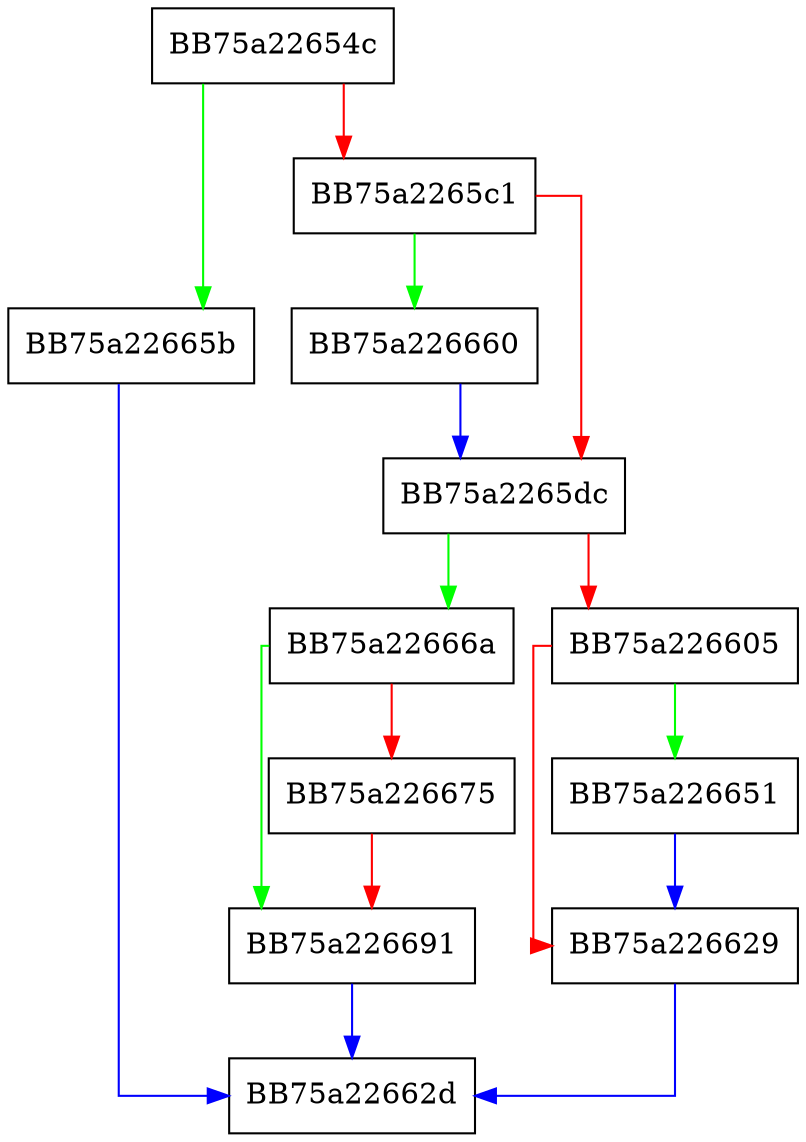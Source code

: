 digraph dgetlen_x64_iinfo {
  node [shape="box"];
  graph [splines=ortho];
  BB75a22654c -> BB75a22665b [color="green"];
  BB75a22654c -> BB75a2265c1 [color="red"];
  BB75a2265c1 -> BB75a226660 [color="green"];
  BB75a2265c1 -> BB75a2265dc [color="red"];
  BB75a2265dc -> BB75a22666a [color="green"];
  BB75a2265dc -> BB75a226605 [color="red"];
  BB75a226605 -> BB75a226651 [color="green"];
  BB75a226605 -> BB75a226629 [color="red"];
  BB75a226629 -> BB75a22662d [color="blue"];
  BB75a226651 -> BB75a226629 [color="blue"];
  BB75a22665b -> BB75a22662d [color="blue"];
  BB75a226660 -> BB75a2265dc [color="blue"];
  BB75a22666a -> BB75a226691 [color="green"];
  BB75a22666a -> BB75a226675 [color="red"];
  BB75a226675 -> BB75a226691 [color="red"];
  BB75a226691 -> BB75a22662d [color="blue"];
}
